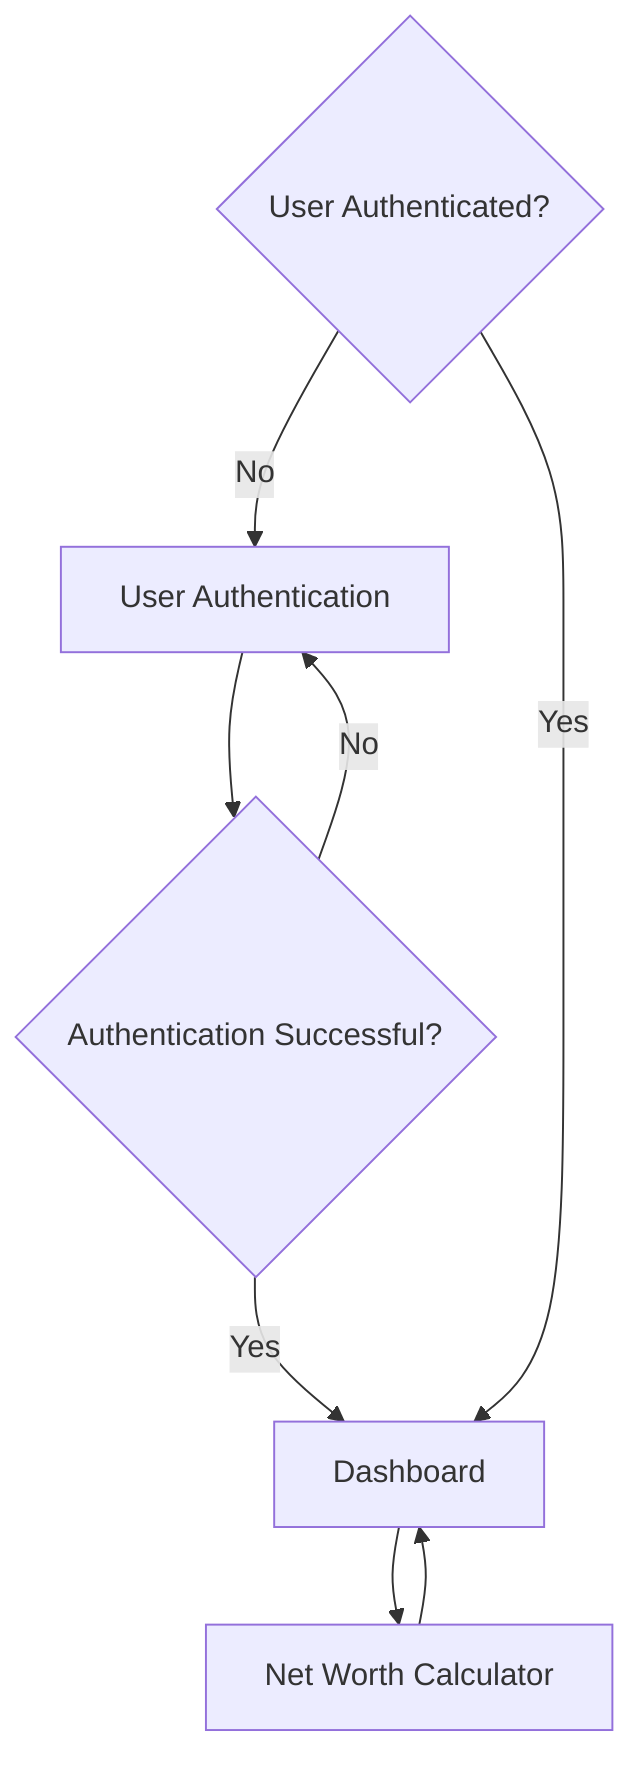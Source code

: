 flowchart TD
    isUAuth{User Authenticated?} 
    isUAuth -->|No| uAuth[User Authentication] 
    uAuth --> authSucc{Authentication Successful?}
    authSucc -->|Yes| home[Dashboard]
    authSucc -->|No| uAuth
    isUAuth -->|Yes| home
    home --> nWorthCalc[Net Worth Calculator]
    nWorthCalc --> home